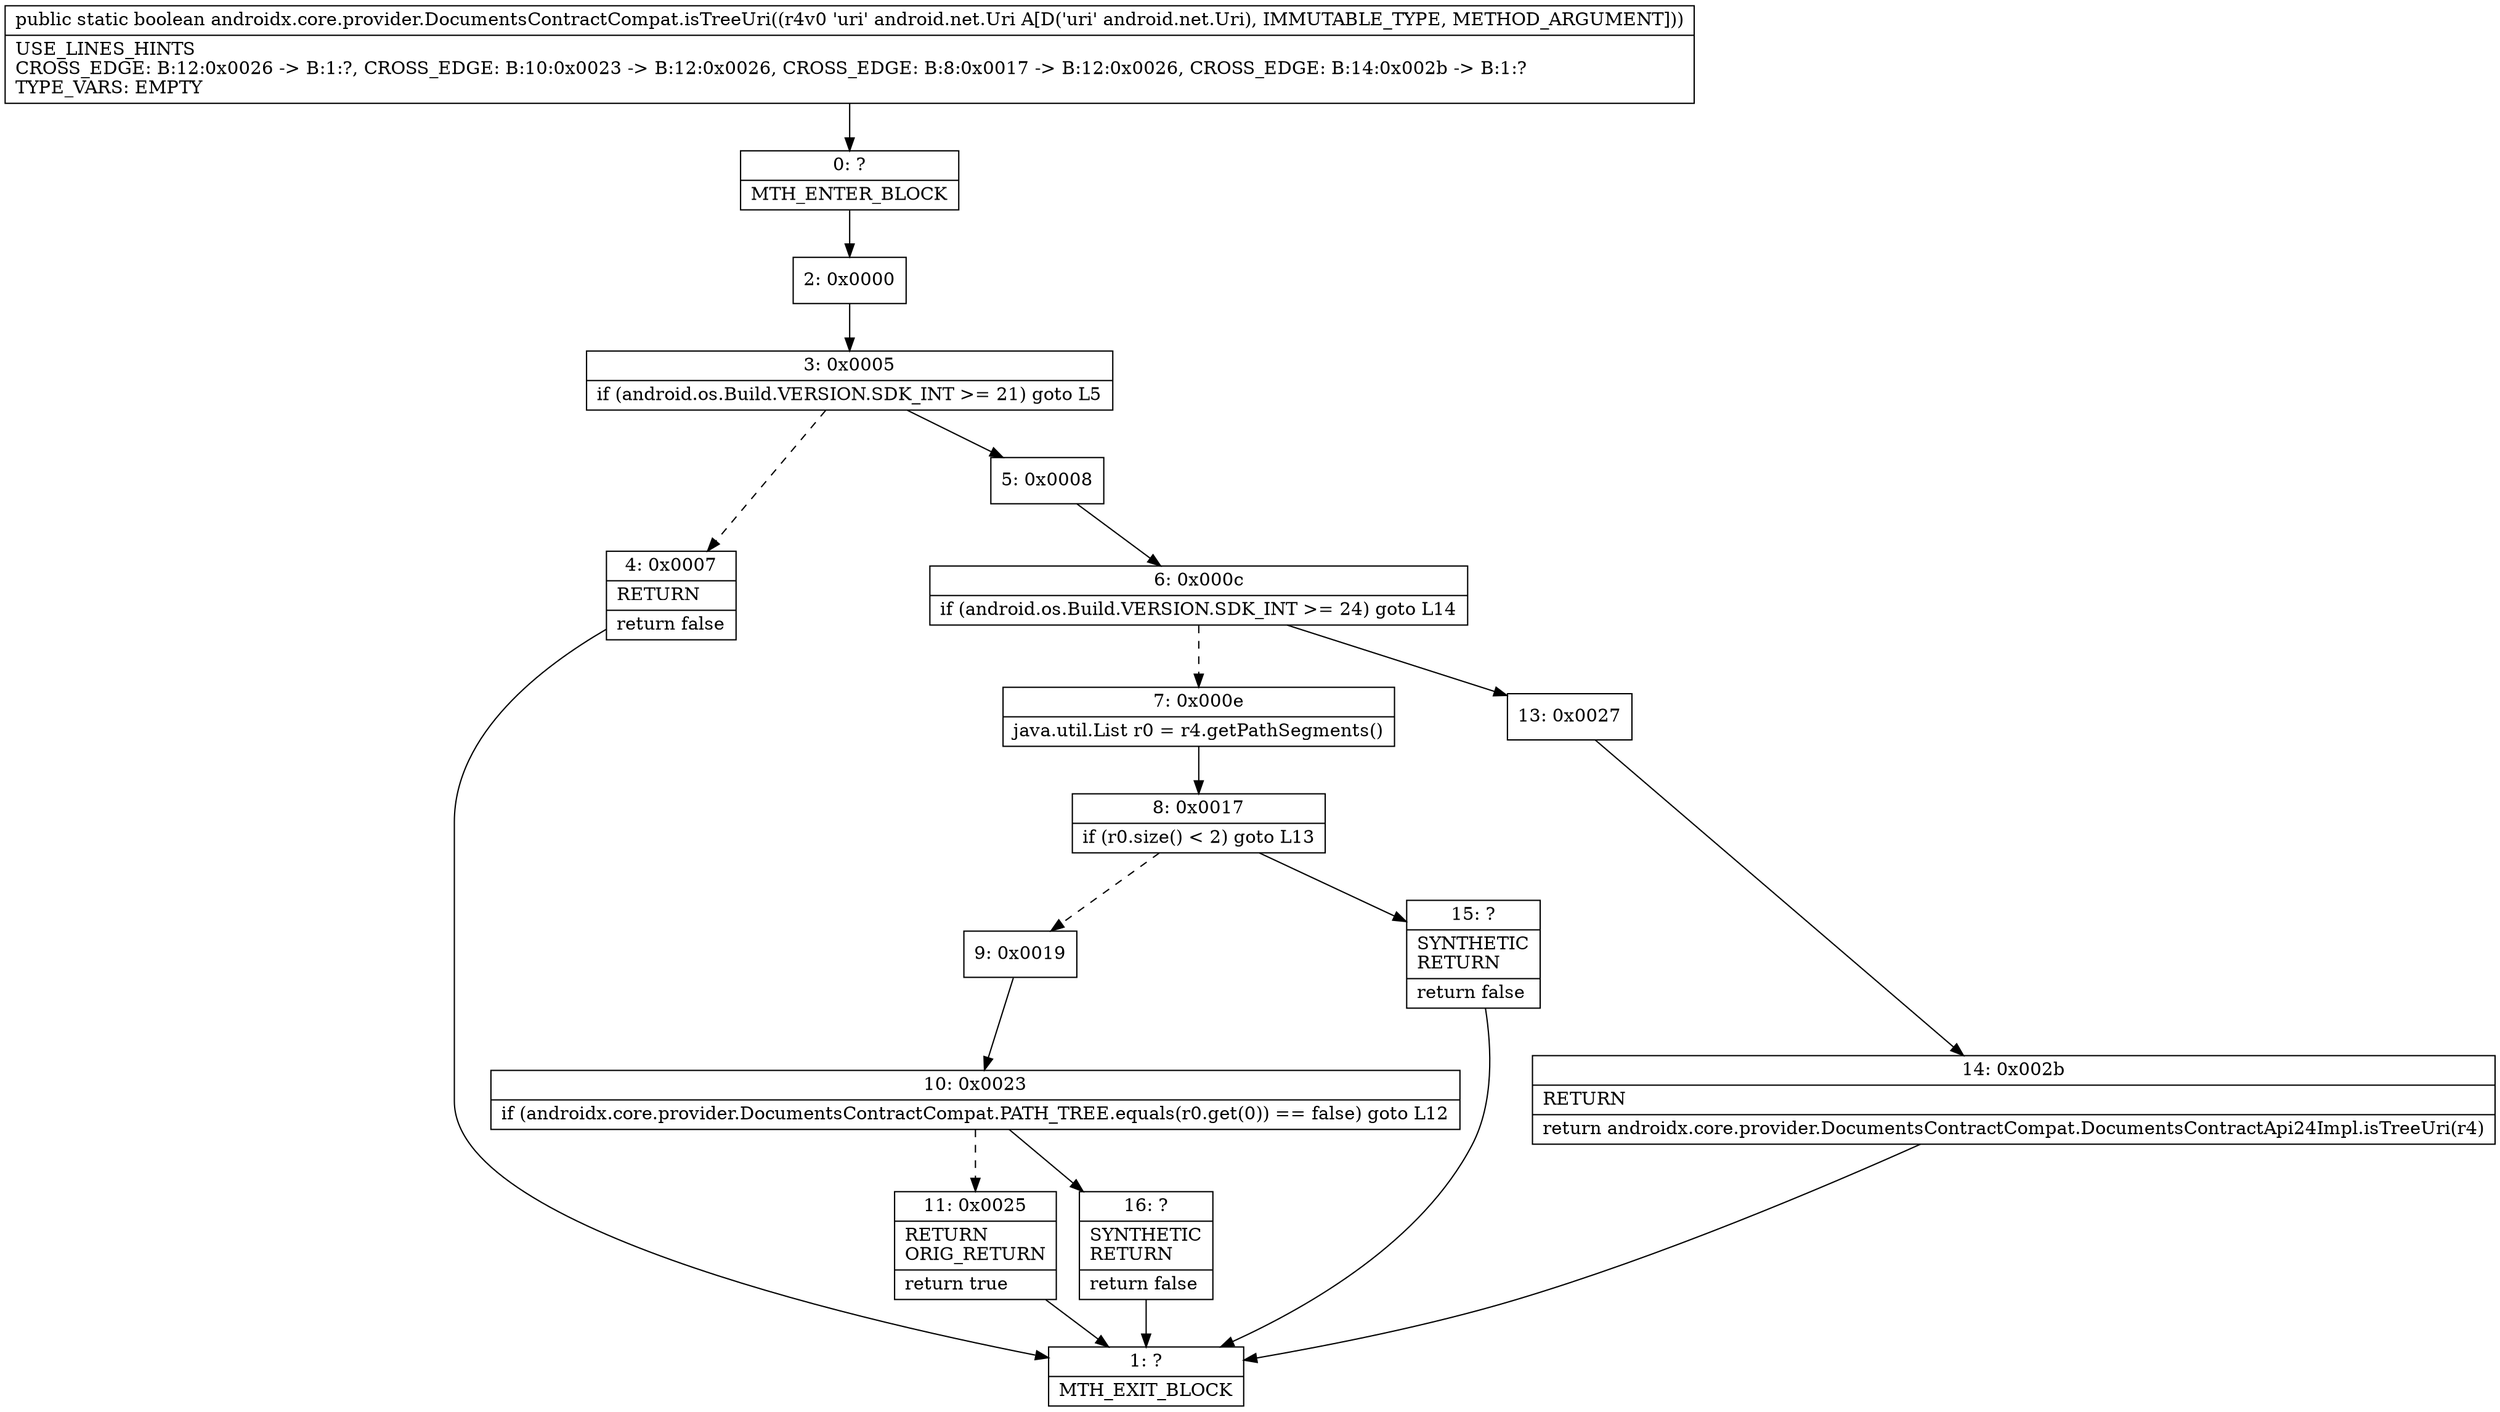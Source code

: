 digraph "CFG forandroidx.core.provider.DocumentsContractCompat.isTreeUri(Landroid\/net\/Uri;)Z" {
Node_0 [shape=record,label="{0\:\ ?|MTH_ENTER_BLOCK\l}"];
Node_2 [shape=record,label="{2\:\ 0x0000}"];
Node_3 [shape=record,label="{3\:\ 0x0005|if (android.os.Build.VERSION.SDK_INT \>= 21) goto L5\l}"];
Node_4 [shape=record,label="{4\:\ 0x0007|RETURN\l|return false\l}"];
Node_1 [shape=record,label="{1\:\ ?|MTH_EXIT_BLOCK\l}"];
Node_5 [shape=record,label="{5\:\ 0x0008}"];
Node_6 [shape=record,label="{6\:\ 0x000c|if (android.os.Build.VERSION.SDK_INT \>= 24) goto L14\l}"];
Node_7 [shape=record,label="{7\:\ 0x000e|java.util.List r0 = r4.getPathSegments()\l}"];
Node_8 [shape=record,label="{8\:\ 0x0017|if (r0.size() \< 2) goto L13\l}"];
Node_9 [shape=record,label="{9\:\ 0x0019}"];
Node_10 [shape=record,label="{10\:\ 0x0023|if (androidx.core.provider.DocumentsContractCompat.PATH_TREE.equals(r0.get(0)) == false) goto L12\l}"];
Node_11 [shape=record,label="{11\:\ 0x0025|RETURN\lORIG_RETURN\l|return true\l}"];
Node_16 [shape=record,label="{16\:\ ?|SYNTHETIC\lRETURN\l|return false\l}"];
Node_15 [shape=record,label="{15\:\ ?|SYNTHETIC\lRETURN\l|return false\l}"];
Node_13 [shape=record,label="{13\:\ 0x0027}"];
Node_14 [shape=record,label="{14\:\ 0x002b|RETURN\l|return androidx.core.provider.DocumentsContractCompat.DocumentsContractApi24Impl.isTreeUri(r4)\l}"];
MethodNode[shape=record,label="{public static boolean androidx.core.provider.DocumentsContractCompat.isTreeUri((r4v0 'uri' android.net.Uri A[D('uri' android.net.Uri), IMMUTABLE_TYPE, METHOD_ARGUMENT]))  | USE_LINES_HINTS\lCROSS_EDGE: B:12:0x0026 \-\> B:1:?, CROSS_EDGE: B:10:0x0023 \-\> B:12:0x0026, CROSS_EDGE: B:8:0x0017 \-\> B:12:0x0026, CROSS_EDGE: B:14:0x002b \-\> B:1:?\lTYPE_VARS: EMPTY\l}"];
MethodNode -> Node_0;Node_0 -> Node_2;
Node_2 -> Node_3;
Node_3 -> Node_4[style=dashed];
Node_3 -> Node_5;
Node_4 -> Node_1;
Node_5 -> Node_6;
Node_6 -> Node_7[style=dashed];
Node_6 -> Node_13;
Node_7 -> Node_8;
Node_8 -> Node_9[style=dashed];
Node_8 -> Node_15;
Node_9 -> Node_10;
Node_10 -> Node_11[style=dashed];
Node_10 -> Node_16;
Node_11 -> Node_1;
Node_16 -> Node_1;
Node_15 -> Node_1;
Node_13 -> Node_14;
Node_14 -> Node_1;
}

